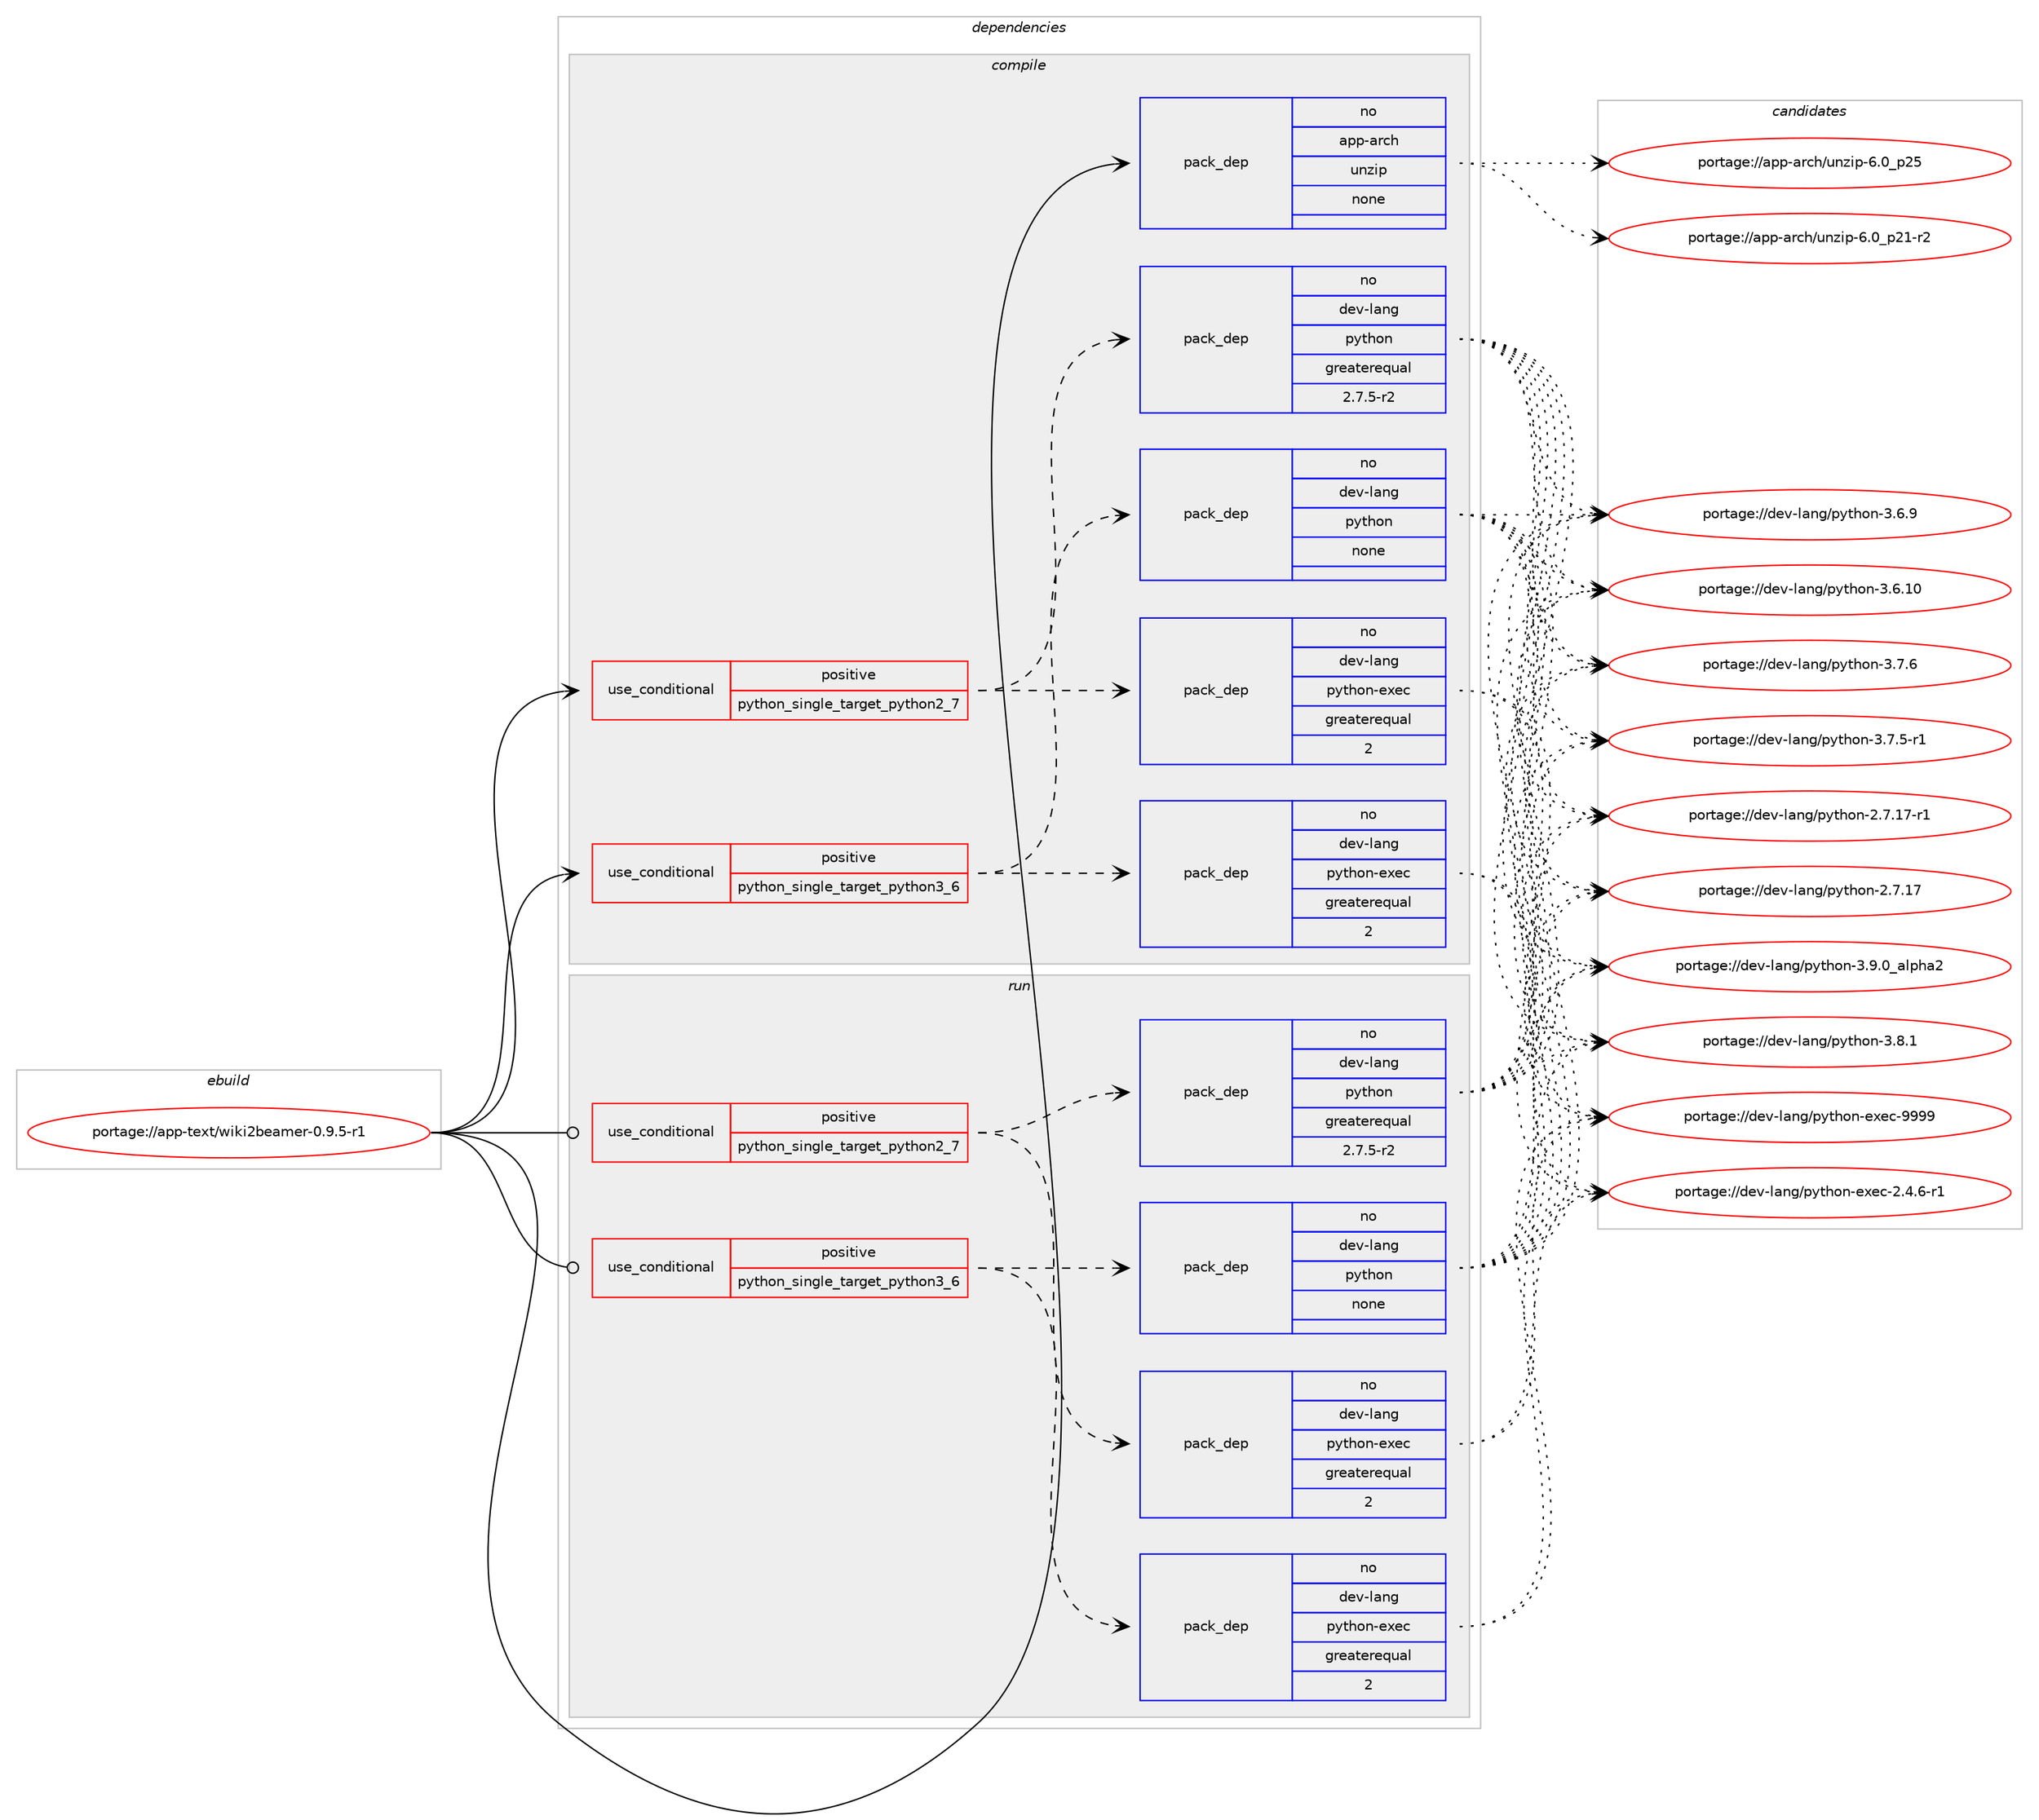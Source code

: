 digraph prolog {

# *************
# Graph options
# *************

newrank=true;
concentrate=true;
compound=true;
graph [rankdir=LR,fontname=Helvetica,fontsize=10,ranksep=1.5];#, ranksep=2.5, nodesep=0.2];
edge  [arrowhead=vee];
node  [fontname=Helvetica,fontsize=10];

# **********
# The ebuild
# **********

subgraph cluster_leftcol {
color=gray;
label=<<i>ebuild</i>>;
id [label="portage://app-text/wiki2beamer-0.9.5-r1", color=red, width=4, href="../app-text/wiki2beamer-0.9.5-r1.svg"];
}

# ****************
# The dependencies
# ****************

subgraph cluster_midcol {
color=gray;
label=<<i>dependencies</i>>;
subgraph cluster_compile {
fillcolor="#eeeeee";
style=filled;
label=<<i>compile</i>>;
subgraph cond139341 {
dependency591566 [label=<<TABLE BORDER="0" CELLBORDER="1" CELLSPACING="0" CELLPADDING="4"><TR><TD ROWSPAN="3" CELLPADDING="10">use_conditional</TD></TR><TR><TD>positive</TD></TR><TR><TD>python_single_target_python2_7</TD></TR></TABLE>>, shape=none, color=red];
subgraph pack444340 {
dependency591567 [label=<<TABLE BORDER="0" CELLBORDER="1" CELLSPACING="0" CELLPADDING="4" WIDTH="220"><TR><TD ROWSPAN="6" CELLPADDING="30">pack_dep</TD></TR><TR><TD WIDTH="110">no</TD></TR><TR><TD>dev-lang</TD></TR><TR><TD>python</TD></TR><TR><TD>greaterequal</TD></TR><TR><TD>2.7.5-r2</TD></TR></TABLE>>, shape=none, color=blue];
}
dependency591566:e -> dependency591567:w [weight=20,style="dashed",arrowhead="vee"];
subgraph pack444341 {
dependency591568 [label=<<TABLE BORDER="0" CELLBORDER="1" CELLSPACING="0" CELLPADDING="4" WIDTH="220"><TR><TD ROWSPAN="6" CELLPADDING="30">pack_dep</TD></TR><TR><TD WIDTH="110">no</TD></TR><TR><TD>dev-lang</TD></TR><TR><TD>python-exec</TD></TR><TR><TD>greaterequal</TD></TR><TR><TD>2</TD></TR></TABLE>>, shape=none, color=blue];
}
dependency591566:e -> dependency591568:w [weight=20,style="dashed",arrowhead="vee"];
}
id:e -> dependency591566:w [weight=20,style="solid",arrowhead="vee"];
subgraph cond139342 {
dependency591569 [label=<<TABLE BORDER="0" CELLBORDER="1" CELLSPACING="0" CELLPADDING="4"><TR><TD ROWSPAN="3" CELLPADDING="10">use_conditional</TD></TR><TR><TD>positive</TD></TR><TR><TD>python_single_target_python3_6</TD></TR></TABLE>>, shape=none, color=red];
subgraph pack444342 {
dependency591570 [label=<<TABLE BORDER="0" CELLBORDER="1" CELLSPACING="0" CELLPADDING="4" WIDTH="220"><TR><TD ROWSPAN="6" CELLPADDING="30">pack_dep</TD></TR><TR><TD WIDTH="110">no</TD></TR><TR><TD>dev-lang</TD></TR><TR><TD>python</TD></TR><TR><TD>none</TD></TR><TR><TD></TD></TR></TABLE>>, shape=none, color=blue];
}
dependency591569:e -> dependency591570:w [weight=20,style="dashed",arrowhead="vee"];
subgraph pack444343 {
dependency591571 [label=<<TABLE BORDER="0" CELLBORDER="1" CELLSPACING="0" CELLPADDING="4" WIDTH="220"><TR><TD ROWSPAN="6" CELLPADDING="30">pack_dep</TD></TR><TR><TD WIDTH="110">no</TD></TR><TR><TD>dev-lang</TD></TR><TR><TD>python-exec</TD></TR><TR><TD>greaterequal</TD></TR><TR><TD>2</TD></TR></TABLE>>, shape=none, color=blue];
}
dependency591569:e -> dependency591571:w [weight=20,style="dashed",arrowhead="vee"];
}
id:e -> dependency591569:w [weight=20,style="solid",arrowhead="vee"];
subgraph pack444344 {
dependency591572 [label=<<TABLE BORDER="0" CELLBORDER="1" CELLSPACING="0" CELLPADDING="4" WIDTH="220"><TR><TD ROWSPAN="6" CELLPADDING="30">pack_dep</TD></TR><TR><TD WIDTH="110">no</TD></TR><TR><TD>app-arch</TD></TR><TR><TD>unzip</TD></TR><TR><TD>none</TD></TR><TR><TD></TD></TR></TABLE>>, shape=none, color=blue];
}
id:e -> dependency591572:w [weight=20,style="solid",arrowhead="vee"];
}
subgraph cluster_compileandrun {
fillcolor="#eeeeee";
style=filled;
label=<<i>compile and run</i>>;
}
subgraph cluster_run {
fillcolor="#eeeeee";
style=filled;
label=<<i>run</i>>;
subgraph cond139343 {
dependency591573 [label=<<TABLE BORDER="0" CELLBORDER="1" CELLSPACING="0" CELLPADDING="4"><TR><TD ROWSPAN="3" CELLPADDING="10">use_conditional</TD></TR><TR><TD>positive</TD></TR><TR><TD>python_single_target_python2_7</TD></TR></TABLE>>, shape=none, color=red];
subgraph pack444345 {
dependency591574 [label=<<TABLE BORDER="0" CELLBORDER="1" CELLSPACING="0" CELLPADDING="4" WIDTH="220"><TR><TD ROWSPAN="6" CELLPADDING="30">pack_dep</TD></TR><TR><TD WIDTH="110">no</TD></TR><TR><TD>dev-lang</TD></TR><TR><TD>python</TD></TR><TR><TD>greaterequal</TD></TR><TR><TD>2.7.5-r2</TD></TR></TABLE>>, shape=none, color=blue];
}
dependency591573:e -> dependency591574:w [weight=20,style="dashed",arrowhead="vee"];
subgraph pack444346 {
dependency591575 [label=<<TABLE BORDER="0" CELLBORDER="1" CELLSPACING="0" CELLPADDING="4" WIDTH="220"><TR><TD ROWSPAN="6" CELLPADDING="30">pack_dep</TD></TR><TR><TD WIDTH="110">no</TD></TR><TR><TD>dev-lang</TD></TR><TR><TD>python-exec</TD></TR><TR><TD>greaterequal</TD></TR><TR><TD>2</TD></TR></TABLE>>, shape=none, color=blue];
}
dependency591573:e -> dependency591575:w [weight=20,style="dashed",arrowhead="vee"];
}
id:e -> dependency591573:w [weight=20,style="solid",arrowhead="odot"];
subgraph cond139344 {
dependency591576 [label=<<TABLE BORDER="0" CELLBORDER="1" CELLSPACING="0" CELLPADDING="4"><TR><TD ROWSPAN="3" CELLPADDING="10">use_conditional</TD></TR><TR><TD>positive</TD></TR><TR><TD>python_single_target_python3_6</TD></TR></TABLE>>, shape=none, color=red];
subgraph pack444347 {
dependency591577 [label=<<TABLE BORDER="0" CELLBORDER="1" CELLSPACING="0" CELLPADDING="4" WIDTH="220"><TR><TD ROWSPAN="6" CELLPADDING="30">pack_dep</TD></TR><TR><TD WIDTH="110">no</TD></TR><TR><TD>dev-lang</TD></TR><TR><TD>python</TD></TR><TR><TD>none</TD></TR><TR><TD></TD></TR></TABLE>>, shape=none, color=blue];
}
dependency591576:e -> dependency591577:w [weight=20,style="dashed",arrowhead="vee"];
subgraph pack444348 {
dependency591578 [label=<<TABLE BORDER="0" CELLBORDER="1" CELLSPACING="0" CELLPADDING="4" WIDTH="220"><TR><TD ROWSPAN="6" CELLPADDING="30">pack_dep</TD></TR><TR><TD WIDTH="110">no</TD></TR><TR><TD>dev-lang</TD></TR><TR><TD>python-exec</TD></TR><TR><TD>greaterequal</TD></TR><TR><TD>2</TD></TR></TABLE>>, shape=none, color=blue];
}
dependency591576:e -> dependency591578:w [weight=20,style="dashed",arrowhead="vee"];
}
id:e -> dependency591576:w [weight=20,style="solid",arrowhead="odot"];
}
}

# **************
# The candidates
# **************

subgraph cluster_choices {
rank=same;
color=gray;
label=<<i>candidates</i>>;

subgraph choice444340 {
color=black;
nodesep=1;
choice10010111845108971101034711212111610411111045514657464895971081121049750 [label="portage://dev-lang/python-3.9.0_alpha2", color=red, width=4,href="../dev-lang/python-3.9.0_alpha2.svg"];
choice100101118451089711010347112121116104111110455146564649 [label="portage://dev-lang/python-3.8.1", color=red, width=4,href="../dev-lang/python-3.8.1.svg"];
choice100101118451089711010347112121116104111110455146554654 [label="portage://dev-lang/python-3.7.6", color=red, width=4,href="../dev-lang/python-3.7.6.svg"];
choice1001011184510897110103471121211161041111104551465546534511449 [label="portage://dev-lang/python-3.7.5-r1", color=red, width=4,href="../dev-lang/python-3.7.5-r1.svg"];
choice100101118451089711010347112121116104111110455146544657 [label="portage://dev-lang/python-3.6.9", color=red, width=4,href="../dev-lang/python-3.6.9.svg"];
choice10010111845108971101034711212111610411111045514654464948 [label="portage://dev-lang/python-3.6.10", color=red, width=4,href="../dev-lang/python-3.6.10.svg"];
choice100101118451089711010347112121116104111110455046554649554511449 [label="portage://dev-lang/python-2.7.17-r1", color=red, width=4,href="../dev-lang/python-2.7.17-r1.svg"];
choice10010111845108971101034711212111610411111045504655464955 [label="portage://dev-lang/python-2.7.17", color=red, width=4,href="../dev-lang/python-2.7.17.svg"];
dependency591567:e -> choice10010111845108971101034711212111610411111045514657464895971081121049750:w [style=dotted,weight="100"];
dependency591567:e -> choice100101118451089711010347112121116104111110455146564649:w [style=dotted,weight="100"];
dependency591567:e -> choice100101118451089711010347112121116104111110455146554654:w [style=dotted,weight="100"];
dependency591567:e -> choice1001011184510897110103471121211161041111104551465546534511449:w [style=dotted,weight="100"];
dependency591567:e -> choice100101118451089711010347112121116104111110455146544657:w [style=dotted,weight="100"];
dependency591567:e -> choice10010111845108971101034711212111610411111045514654464948:w [style=dotted,weight="100"];
dependency591567:e -> choice100101118451089711010347112121116104111110455046554649554511449:w [style=dotted,weight="100"];
dependency591567:e -> choice10010111845108971101034711212111610411111045504655464955:w [style=dotted,weight="100"];
}
subgraph choice444341 {
color=black;
nodesep=1;
choice10010111845108971101034711212111610411111045101120101994557575757 [label="portage://dev-lang/python-exec-9999", color=red, width=4,href="../dev-lang/python-exec-9999.svg"];
choice10010111845108971101034711212111610411111045101120101994550465246544511449 [label="portage://dev-lang/python-exec-2.4.6-r1", color=red, width=4,href="../dev-lang/python-exec-2.4.6-r1.svg"];
dependency591568:e -> choice10010111845108971101034711212111610411111045101120101994557575757:w [style=dotted,weight="100"];
dependency591568:e -> choice10010111845108971101034711212111610411111045101120101994550465246544511449:w [style=dotted,weight="100"];
}
subgraph choice444342 {
color=black;
nodesep=1;
choice10010111845108971101034711212111610411111045514657464895971081121049750 [label="portage://dev-lang/python-3.9.0_alpha2", color=red, width=4,href="../dev-lang/python-3.9.0_alpha2.svg"];
choice100101118451089711010347112121116104111110455146564649 [label="portage://dev-lang/python-3.8.1", color=red, width=4,href="../dev-lang/python-3.8.1.svg"];
choice100101118451089711010347112121116104111110455146554654 [label="portage://dev-lang/python-3.7.6", color=red, width=4,href="../dev-lang/python-3.7.6.svg"];
choice1001011184510897110103471121211161041111104551465546534511449 [label="portage://dev-lang/python-3.7.5-r1", color=red, width=4,href="../dev-lang/python-3.7.5-r1.svg"];
choice100101118451089711010347112121116104111110455146544657 [label="portage://dev-lang/python-3.6.9", color=red, width=4,href="../dev-lang/python-3.6.9.svg"];
choice10010111845108971101034711212111610411111045514654464948 [label="portage://dev-lang/python-3.6.10", color=red, width=4,href="../dev-lang/python-3.6.10.svg"];
choice100101118451089711010347112121116104111110455046554649554511449 [label="portage://dev-lang/python-2.7.17-r1", color=red, width=4,href="../dev-lang/python-2.7.17-r1.svg"];
choice10010111845108971101034711212111610411111045504655464955 [label="portage://dev-lang/python-2.7.17", color=red, width=4,href="../dev-lang/python-2.7.17.svg"];
dependency591570:e -> choice10010111845108971101034711212111610411111045514657464895971081121049750:w [style=dotted,weight="100"];
dependency591570:e -> choice100101118451089711010347112121116104111110455146564649:w [style=dotted,weight="100"];
dependency591570:e -> choice100101118451089711010347112121116104111110455146554654:w [style=dotted,weight="100"];
dependency591570:e -> choice1001011184510897110103471121211161041111104551465546534511449:w [style=dotted,weight="100"];
dependency591570:e -> choice100101118451089711010347112121116104111110455146544657:w [style=dotted,weight="100"];
dependency591570:e -> choice10010111845108971101034711212111610411111045514654464948:w [style=dotted,weight="100"];
dependency591570:e -> choice100101118451089711010347112121116104111110455046554649554511449:w [style=dotted,weight="100"];
dependency591570:e -> choice10010111845108971101034711212111610411111045504655464955:w [style=dotted,weight="100"];
}
subgraph choice444343 {
color=black;
nodesep=1;
choice10010111845108971101034711212111610411111045101120101994557575757 [label="portage://dev-lang/python-exec-9999", color=red, width=4,href="../dev-lang/python-exec-9999.svg"];
choice10010111845108971101034711212111610411111045101120101994550465246544511449 [label="portage://dev-lang/python-exec-2.4.6-r1", color=red, width=4,href="../dev-lang/python-exec-2.4.6-r1.svg"];
dependency591571:e -> choice10010111845108971101034711212111610411111045101120101994557575757:w [style=dotted,weight="100"];
dependency591571:e -> choice10010111845108971101034711212111610411111045101120101994550465246544511449:w [style=dotted,weight="100"];
}
subgraph choice444344 {
color=black;
nodesep=1;
choice971121124597114991044711711012210511245544648951125053 [label="portage://app-arch/unzip-6.0_p25", color=red, width=4,href="../app-arch/unzip-6.0_p25.svg"];
choice9711211245971149910447117110122105112455446489511250494511450 [label="portage://app-arch/unzip-6.0_p21-r2", color=red, width=4,href="../app-arch/unzip-6.0_p21-r2.svg"];
dependency591572:e -> choice971121124597114991044711711012210511245544648951125053:w [style=dotted,weight="100"];
dependency591572:e -> choice9711211245971149910447117110122105112455446489511250494511450:w [style=dotted,weight="100"];
}
subgraph choice444345 {
color=black;
nodesep=1;
choice10010111845108971101034711212111610411111045514657464895971081121049750 [label="portage://dev-lang/python-3.9.0_alpha2", color=red, width=4,href="../dev-lang/python-3.9.0_alpha2.svg"];
choice100101118451089711010347112121116104111110455146564649 [label="portage://dev-lang/python-3.8.1", color=red, width=4,href="../dev-lang/python-3.8.1.svg"];
choice100101118451089711010347112121116104111110455146554654 [label="portage://dev-lang/python-3.7.6", color=red, width=4,href="../dev-lang/python-3.7.6.svg"];
choice1001011184510897110103471121211161041111104551465546534511449 [label="portage://dev-lang/python-3.7.5-r1", color=red, width=4,href="../dev-lang/python-3.7.5-r1.svg"];
choice100101118451089711010347112121116104111110455146544657 [label="portage://dev-lang/python-3.6.9", color=red, width=4,href="../dev-lang/python-3.6.9.svg"];
choice10010111845108971101034711212111610411111045514654464948 [label="portage://dev-lang/python-3.6.10", color=red, width=4,href="../dev-lang/python-3.6.10.svg"];
choice100101118451089711010347112121116104111110455046554649554511449 [label="portage://dev-lang/python-2.7.17-r1", color=red, width=4,href="../dev-lang/python-2.7.17-r1.svg"];
choice10010111845108971101034711212111610411111045504655464955 [label="portage://dev-lang/python-2.7.17", color=red, width=4,href="../dev-lang/python-2.7.17.svg"];
dependency591574:e -> choice10010111845108971101034711212111610411111045514657464895971081121049750:w [style=dotted,weight="100"];
dependency591574:e -> choice100101118451089711010347112121116104111110455146564649:w [style=dotted,weight="100"];
dependency591574:e -> choice100101118451089711010347112121116104111110455146554654:w [style=dotted,weight="100"];
dependency591574:e -> choice1001011184510897110103471121211161041111104551465546534511449:w [style=dotted,weight="100"];
dependency591574:e -> choice100101118451089711010347112121116104111110455146544657:w [style=dotted,weight="100"];
dependency591574:e -> choice10010111845108971101034711212111610411111045514654464948:w [style=dotted,weight="100"];
dependency591574:e -> choice100101118451089711010347112121116104111110455046554649554511449:w [style=dotted,weight="100"];
dependency591574:e -> choice10010111845108971101034711212111610411111045504655464955:w [style=dotted,weight="100"];
}
subgraph choice444346 {
color=black;
nodesep=1;
choice10010111845108971101034711212111610411111045101120101994557575757 [label="portage://dev-lang/python-exec-9999", color=red, width=4,href="../dev-lang/python-exec-9999.svg"];
choice10010111845108971101034711212111610411111045101120101994550465246544511449 [label="portage://dev-lang/python-exec-2.4.6-r1", color=red, width=4,href="../dev-lang/python-exec-2.4.6-r1.svg"];
dependency591575:e -> choice10010111845108971101034711212111610411111045101120101994557575757:w [style=dotted,weight="100"];
dependency591575:e -> choice10010111845108971101034711212111610411111045101120101994550465246544511449:w [style=dotted,weight="100"];
}
subgraph choice444347 {
color=black;
nodesep=1;
choice10010111845108971101034711212111610411111045514657464895971081121049750 [label="portage://dev-lang/python-3.9.0_alpha2", color=red, width=4,href="../dev-lang/python-3.9.0_alpha2.svg"];
choice100101118451089711010347112121116104111110455146564649 [label="portage://dev-lang/python-3.8.1", color=red, width=4,href="../dev-lang/python-3.8.1.svg"];
choice100101118451089711010347112121116104111110455146554654 [label="portage://dev-lang/python-3.7.6", color=red, width=4,href="../dev-lang/python-3.7.6.svg"];
choice1001011184510897110103471121211161041111104551465546534511449 [label="portage://dev-lang/python-3.7.5-r1", color=red, width=4,href="../dev-lang/python-3.7.5-r1.svg"];
choice100101118451089711010347112121116104111110455146544657 [label="portage://dev-lang/python-3.6.9", color=red, width=4,href="../dev-lang/python-3.6.9.svg"];
choice10010111845108971101034711212111610411111045514654464948 [label="portage://dev-lang/python-3.6.10", color=red, width=4,href="../dev-lang/python-3.6.10.svg"];
choice100101118451089711010347112121116104111110455046554649554511449 [label="portage://dev-lang/python-2.7.17-r1", color=red, width=4,href="../dev-lang/python-2.7.17-r1.svg"];
choice10010111845108971101034711212111610411111045504655464955 [label="portage://dev-lang/python-2.7.17", color=red, width=4,href="../dev-lang/python-2.7.17.svg"];
dependency591577:e -> choice10010111845108971101034711212111610411111045514657464895971081121049750:w [style=dotted,weight="100"];
dependency591577:e -> choice100101118451089711010347112121116104111110455146564649:w [style=dotted,weight="100"];
dependency591577:e -> choice100101118451089711010347112121116104111110455146554654:w [style=dotted,weight="100"];
dependency591577:e -> choice1001011184510897110103471121211161041111104551465546534511449:w [style=dotted,weight="100"];
dependency591577:e -> choice100101118451089711010347112121116104111110455146544657:w [style=dotted,weight="100"];
dependency591577:e -> choice10010111845108971101034711212111610411111045514654464948:w [style=dotted,weight="100"];
dependency591577:e -> choice100101118451089711010347112121116104111110455046554649554511449:w [style=dotted,weight="100"];
dependency591577:e -> choice10010111845108971101034711212111610411111045504655464955:w [style=dotted,weight="100"];
}
subgraph choice444348 {
color=black;
nodesep=1;
choice10010111845108971101034711212111610411111045101120101994557575757 [label="portage://dev-lang/python-exec-9999", color=red, width=4,href="../dev-lang/python-exec-9999.svg"];
choice10010111845108971101034711212111610411111045101120101994550465246544511449 [label="portage://dev-lang/python-exec-2.4.6-r1", color=red, width=4,href="../dev-lang/python-exec-2.4.6-r1.svg"];
dependency591578:e -> choice10010111845108971101034711212111610411111045101120101994557575757:w [style=dotted,weight="100"];
dependency591578:e -> choice10010111845108971101034711212111610411111045101120101994550465246544511449:w [style=dotted,weight="100"];
}
}

}
